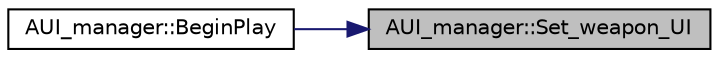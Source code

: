 digraph "AUI_manager::Set_weapon_UI"
{
 // LATEX_PDF_SIZE
  edge [fontname="Helvetica",fontsize="10",labelfontname="Helvetica",labelfontsize="10"];
  node [fontname="Helvetica",fontsize="10",shape=record];
  rankdir="RL";
  Node1 [label="AUI_manager::Set_weapon_UI",height=0.2,width=0.4,color="black", fillcolor="grey75", style="filled", fontcolor="black",tooltip="미구현 상태"];
  Node1 -> Node2 [dir="back",color="midnightblue",fontsize="10",style="solid",fontname="Helvetica"];
  Node2 [label="AUI_manager::BeginPlay",height=0.2,width=0.4,color="black", fillcolor="white", style="filled",URL="$class_a_u_i__manager.html#acc63bd44eae32215e38354ddbcb4884c",tooltip=" "];
}
